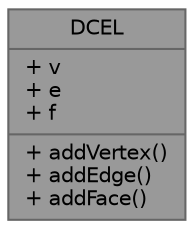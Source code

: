 digraph "DCEL"
{
 // LATEX_PDF_SIZE
  bgcolor="transparent";
  edge [fontname=Helvetica,fontsize=10,labelfontname=Helvetica,labelfontsize=10];
  node [fontname=Helvetica,fontsize=10,shape=box,height=0.2,width=0.4];
  Node1 [shape=record,label="{DCEL\n|+ v\l+ e\l+ f\l|+ addVertex()\l+ addEdge()\l+ addFace()\l}",height=0.2,width=0.4,color="gray40", fillcolor="grey60", style="filled", fontcolor="black",tooltip="implementation of Doubly Connected Edge List (DCEL) as a data structure to store the polygon decompos..."];
}
